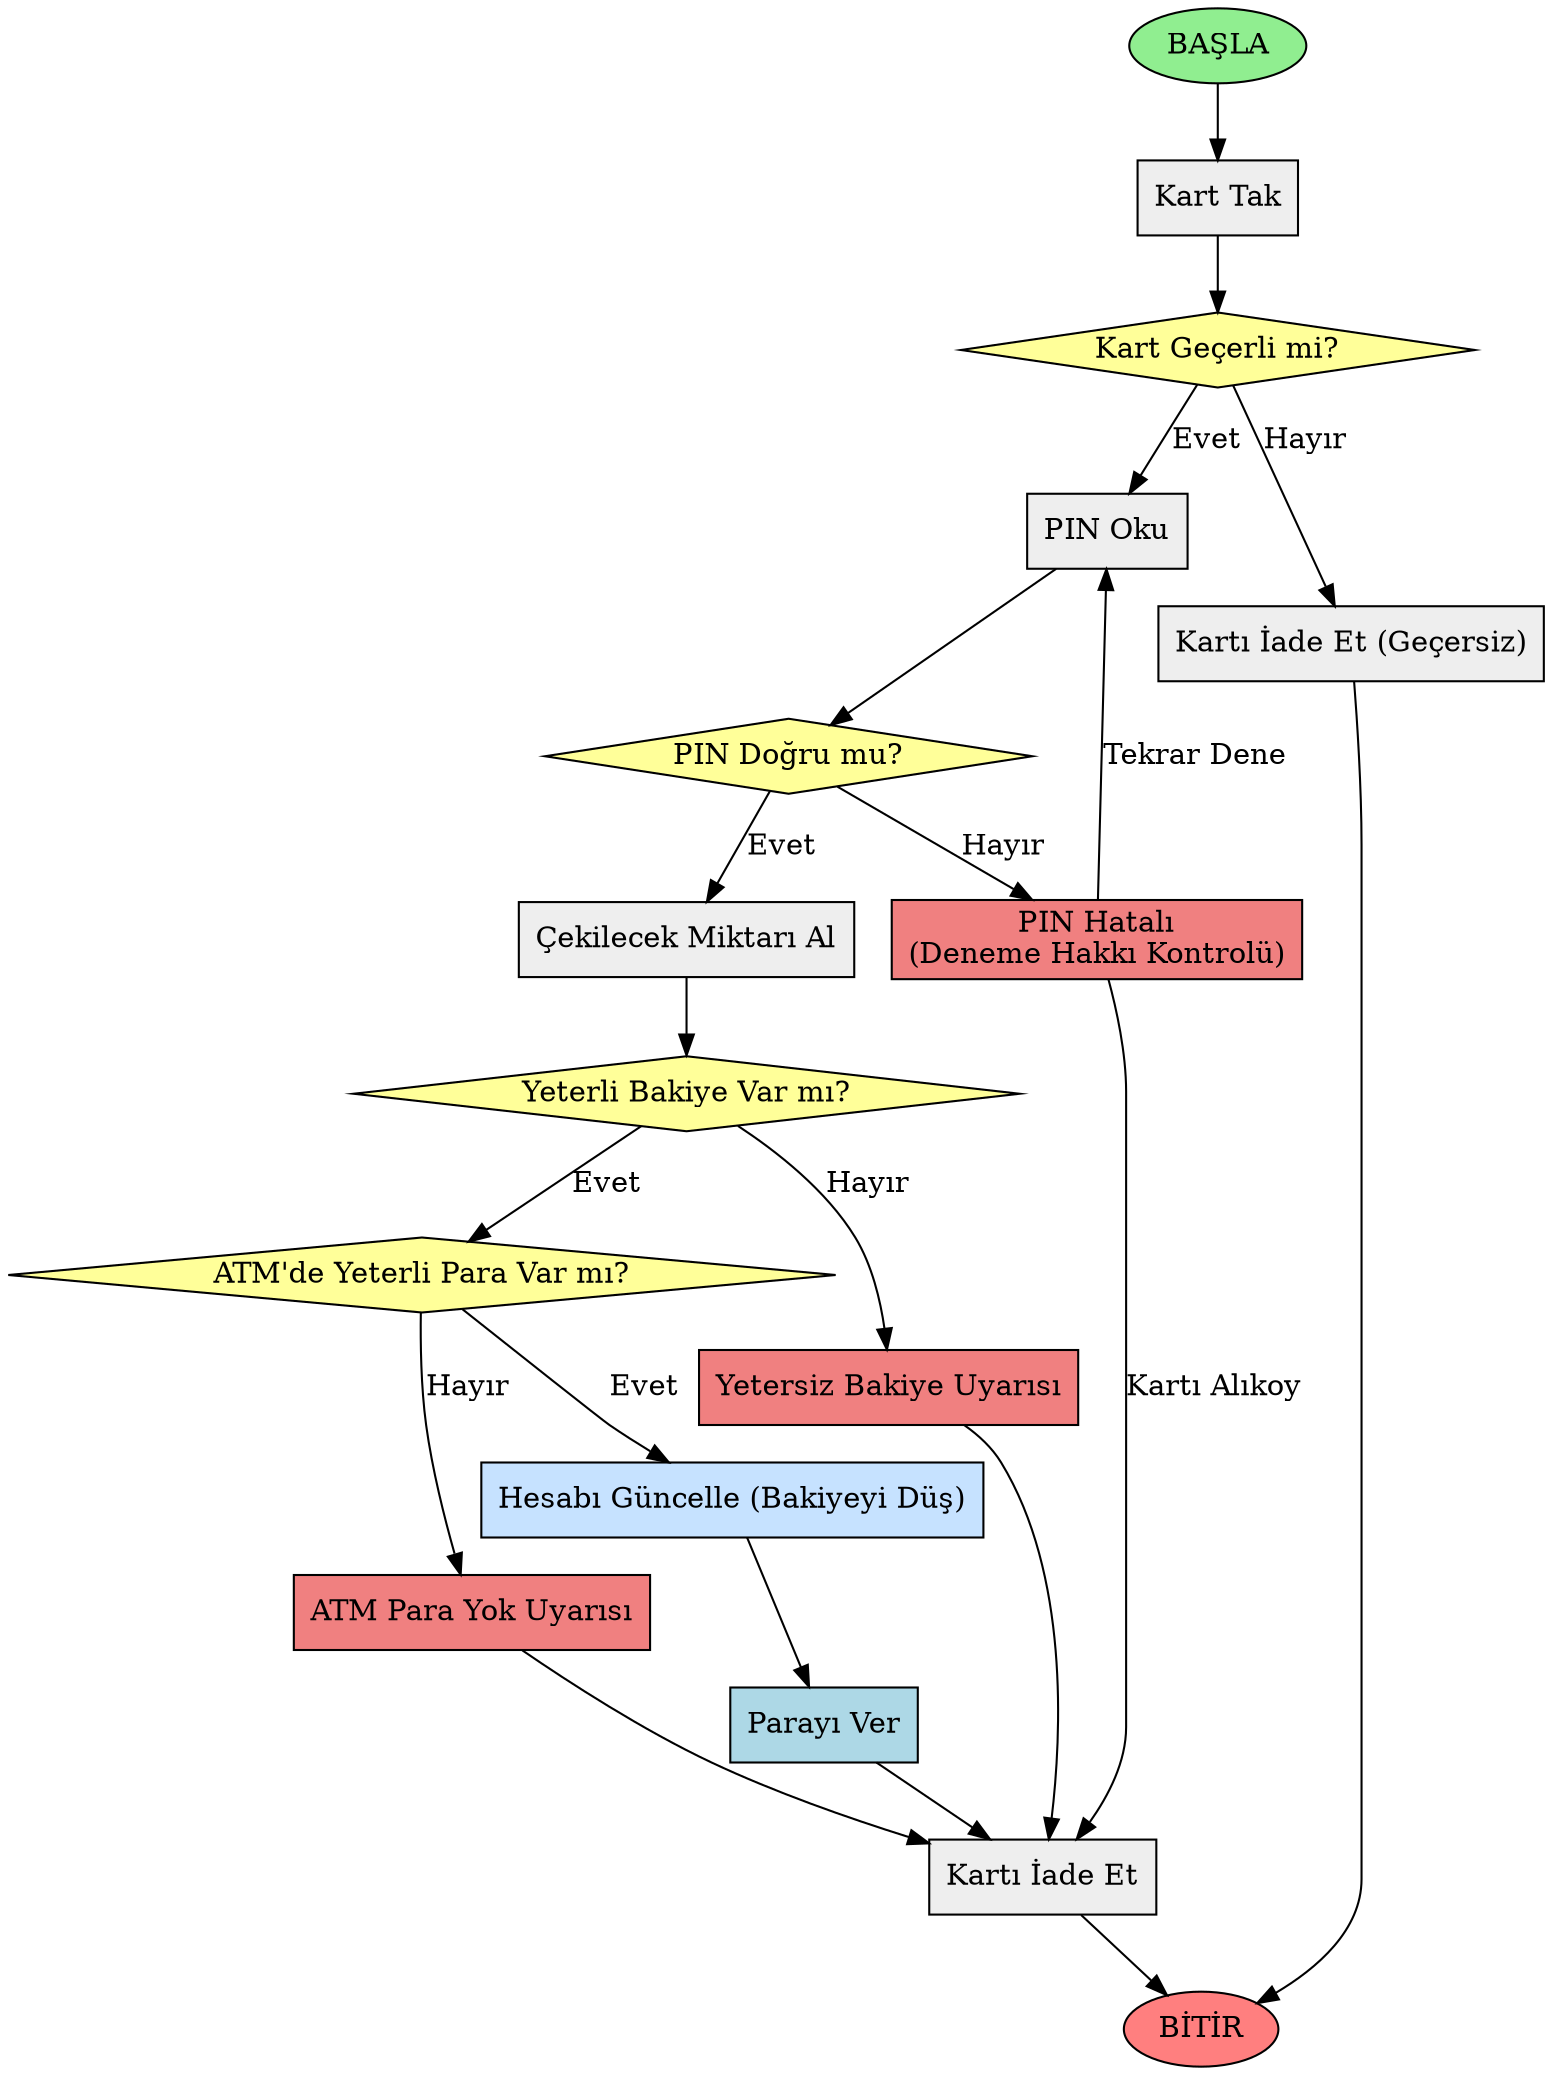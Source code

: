 digraph ATMCashWithdrawal {
    // Graf ayarları
    rankdir=TB; // Yukarıdan aşağıya akış
    node [shape=box, style="filled", fillcolor="#EEEEEE"];

    // Başlangıç ve Bitiş
    start [shape=oval, label="BAŞLA", fillcolor="#90EE90"];
    end [shape=oval, label="BİTİR", fillcolor="#FF7F7F"];

    // Adımlar (Süreçler)
    insert_card [label="Kart Tak", shape=box];
    read_pin [label="PIN Oku", shape=box];
    get_amount [label="Çekilecek Miktarı Al", shape=box];
    dispense_cash [label="Parayı Ver", fillcolor="#ADD8E6"];
    eject_card [label="Kartı İade Et", shape=box];

    // Karar Noktaları (Koşullar)
    is_card_valid [label="Kart Geçerli mi?", shape=diamond, fillcolor="#FFFF99"];
    is_pin_correct [label="PIN Doğru mu?", shape=diamond, fillcolor="#FFFF99"];
    has_sufficient_balance [label="Yeterli Bakiye Var mı?", shape=diamond, fillcolor="#FFFF99"];
    has_atm_cash [label="ATM'de Yeterli Para Var mı?", shape=diamond, fillcolor="#FFFF99"];

    // Hata Durumları
    invalid_pin_error [label="PIN Hatalı\n(Deneme Hakkı Kontrolü)", shape=box, fillcolor="#F08080"];
    insufficient_funds_error [label="Yetersiz Bakiye Uyarısı", shape=box, fillcolor="#F08080"];
    atm_cash_error [label="ATM Para Yok Uyarısı", shape=box, fillcolor="#F08080"];
    eject_invalid [label="Kartı İade Et (Geçersiz)", shape=box];
    
    // Banka Güncelleme Adımı
    update_account [label="Hesabı Güncelle (Bakiyeyi Düş)", fillcolor="#C6E2FF", shape=box];

    // Akış Bağlantıları
    start -> insert_card;
    insert_card -> is_card_valid;
    
    // --- Kart Kontrolü ---
    is_card_valid -> read_pin [label="Evet"];
    is_card_valid -> eject_invalid [label="Hayır"];
    eject_invalid -> end;
    
    // --- PIN Kontrolü ---
    read_pin -> is_pin_correct;
    is_pin_correct -> get_amount [label="Evet"];
    is_pin_correct -> invalid_pin_error [label="Hayır"];
    invalid_pin_error -> read_pin [label="Tekrar Dene"];
    invalid_pin_error -> eject_card [label="Kartı Alıkoy"]; // 3 deneme hakkı biterse
    
    // --- Miktar ve Bakiye Kontrolü ---
    get_amount -> has_sufficient_balance;
    has_sufficient_balance -> has_atm_cash [label="Evet"];
    has_sufficient_balance -> insufficient_funds_error [label="Hayır"];
    insufficient_funds_error -> eject_card;

    // --- ATM Kasa Kontrolü ---
    has_atm_cash -> update_account [label="Evet"];
    has_atm_cash -> atm_cash_error [label="Hayır"];
    atm_cash_error -> eject_card;

    // --- Başarılı İşlem ---
    update_account -> dispense_cash;
    dispense_cash -> eject_card;
    
    // --- Bitirme ---
    eject_card -> end;
}

